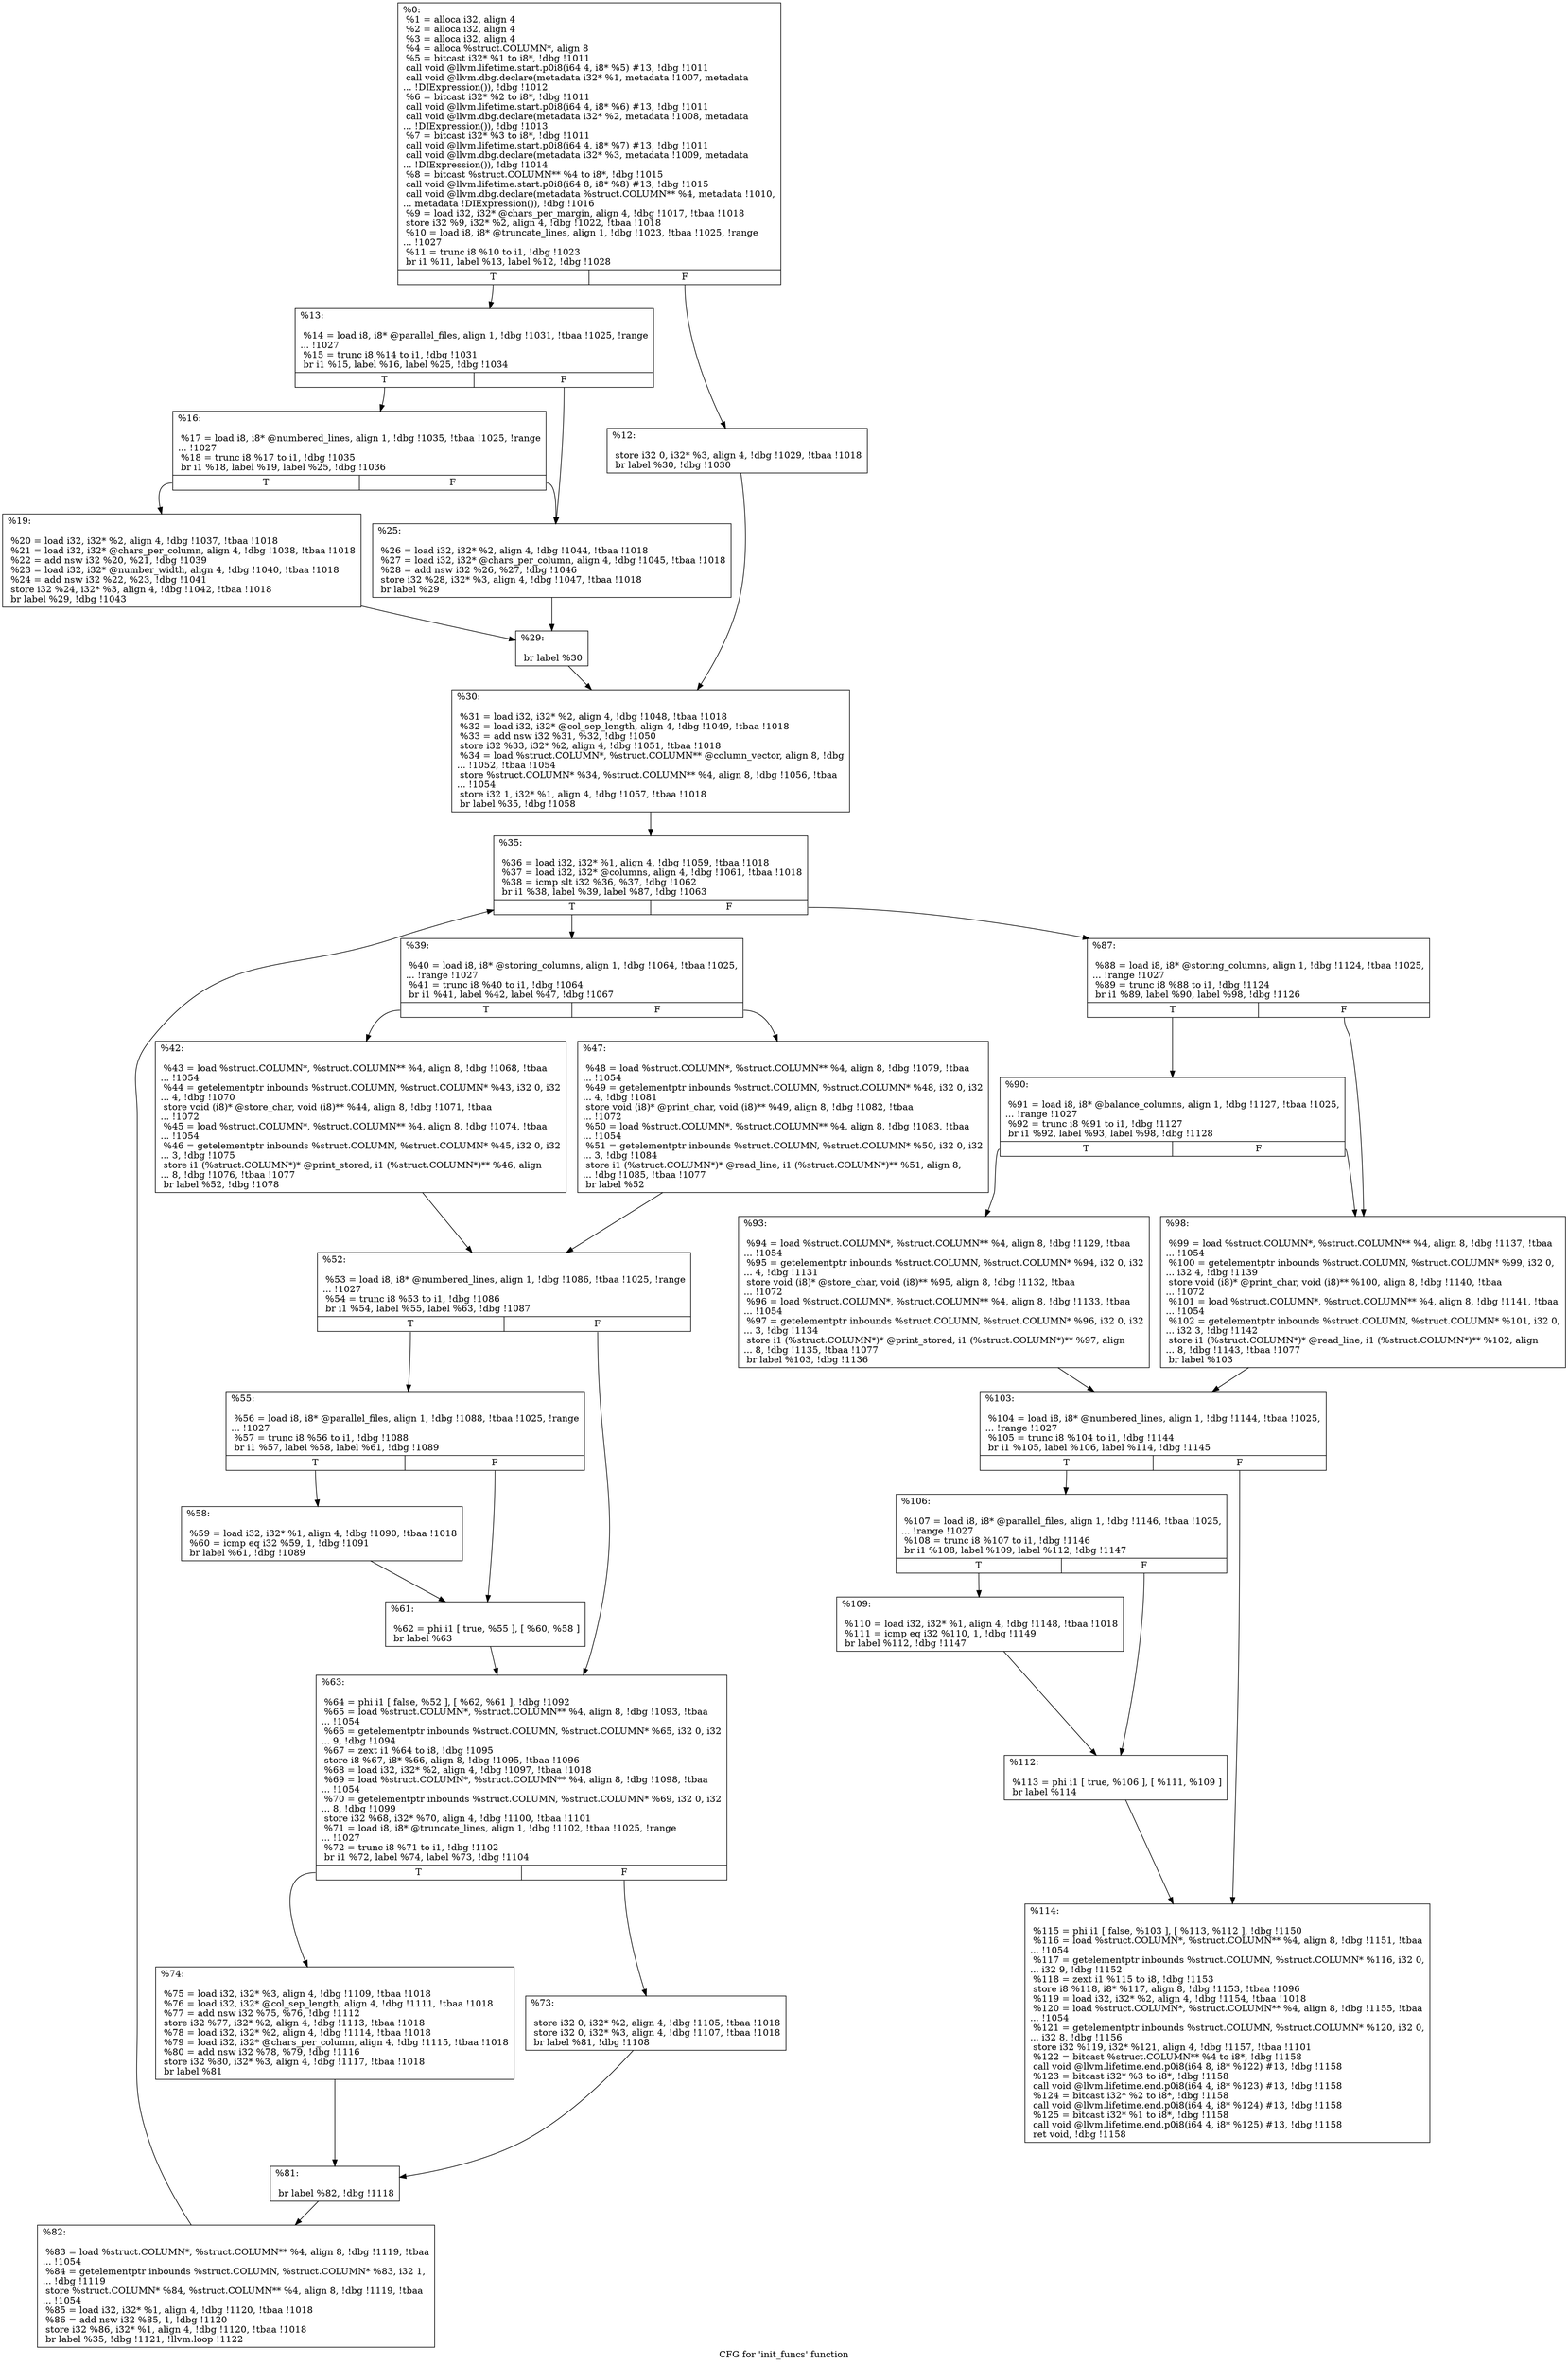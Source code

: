 digraph "CFG for 'init_funcs' function" {
	label="CFG for 'init_funcs' function";

	Node0x15af3c0 [shape=record,label="{%0:\l  %1 = alloca i32, align 4\l  %2 = alloca i32, align 4\l  %3 = alloca i32, align 4\l  %4 = alloca %struct.COLUMN*, align 8\l  %5 = bitcast i32* %1 to i8*, !dbg !1011\l  call void @llvm.lifetime.start.p0i8(i64 4, i8* %5) #13, !dbg !1011\l  call void @llvm.dbg.declare(metadata i32* %1, metadata !1007, metadata\l... !DIExpression()), !dbg !1012\l  %6 = bitcast i32* %2 to i8*, !dbg !1011\l  call void @llvm.lifetime.start.p0i8(i64 4, i8* %6) #13, !dbg !1011\l  call void @llvm.dbg.declare(metadata i32* %2, metadata !1008, metadata\l... !DIExpression()), !dbg !1013\l  %7 = bitcast i32* %3 to i8*, !dbg !1011\l  call void @llvm.lifetime.start.p0i8(i64 4, i8* %7) #13, !dbg !1011\l  call void @llvm.dbg.declare(metadata i32* %3, metadata !1009, metadata\l... !DIExpression()), !dbg !1014\l  %8 = bitcast %struct.COLUMN** %4 to i8*, !dbg !1015\l  call void @llvm.lifetime.start.p0i8(i64 8, i8* %8) #13, !dbg !1015\l  call void @llvm.dbg.declare(metadata %struct.COLUMN** %4, metadata !1010,\l... metadata !DIExpression()), !dbg !1016\l  %9 = load i32, i32* @chars_per_margin, align 4, !dbg !1017, !tbaa !1018\l  store i32 %9, i32* %2, align 4, !dbg !1022, !tbaa !1018\l  %10 = load i8, i8* @truncate_lines, align 1, !dbg !1023, !tbaa !1025, !range\l... !1027\l  %11 = trunc i8 %10 to i1, !dbg !1023\l  br i1 %11, label %13, label %12, !dbg !1028\l|{<s0>T|<s1>F}}"];
	Node0x15af3c0:s0 -> Node0x15af560;
	Node0x15af3c0:s1 -> Node0x15af510;
	Node0x15af510 [shape=record,label="{%12:\l\l  store i32 0, i32* %3, align 4, !dbg !1029, !tbaa !1018\l  br label %30, !dbg !1030\l}"];
	Node0x15af510 -> Node0x15af6f0;
	Node0x15af560 [shape=record,label="{%13:\l\l  %14 = load i8, i8* @parallel_files, align 1, !dbg !1031, !tbaa !1025, !range\l... !1027\l  %15 = trunc i8 %14 to i1, !dbg !1031\l  br i1 %15, label %16, label %25, !dbg !1034\l|{<s0>T|<s1>F}}"];
	Node0x15af560:s0 -> Node0x15af5b0;
	Node0x15af560:s1 -> Node0x15af650;
	Node0x15af5b0 [shape=record,label="{%16:\l\l  %17 = load i8, i8* @numbered_lines, align 1, !dbg !1035, !tbaa !1025, !range\l... !1027\l  %18 = trunc i8 %17 to i1, !dbg !1035\l  br i1 %18, label %19, label %25, !dbg !1036\l|{<s0>T|<s1>F}}"];
	Node0x15af5b0:s0 -> Node0x15af600;
	Node0x15af5b0:s1 -> Node0x15af650;
	Node0x15af600 [shape=record,label="{%19:\l\l  %20 = load i32, i32* %2, align 4, !dbg !1037, !tbaa !1018\l  %21 = load i32, i32* @chars_per_column, align 4, !dbg !1038, !tbaa !1018\l  %22 = add nsw i32 %20, %21, !dbg !1039\l  %23 = load i32, i32* @number_width, align 4, !dbg !1040, !tbaa !1018\l  %24 = add nsw i32 %22, %23, !dbg !1041\l  store i32 %24, i32* %3, align 4, !dbg !1042, !tbaa !1018\l  br label %29, !dbg !1043\l}"];
	Node0x15af600 -> Node0x15af6a0;
	Node0x15af650 [shape=record,label="{%25:\l\l  %26 = load i32, i32* %2, align 4, !dbg !1044, !tbaa !1018\l  %27 = load i32, i32* @chars_per_column, align 4, !dbg !1045, !tbaa !1018\l  %28 = add nsw i32 %26, %27, !dbg !1046\l  store i32 %28, i32* %3, align 4, !dbg !1047, !tbaa !1018\l  br label %29\l}"];
	Node0x15af650 -> Node0x15af6a0;
	Node0x15af6a0 [shape=record,label="{%29:\l\l  br label %30\l}"];
	Node0x15af6a0 -> Node0x15af6f0;
	Node0x15af6f0 [shape=record,label="{%30:\l\l  %31 = load i32, i32* %2, align 4, !dbg !1048, !tbaa !1018\l  %32 = load i32, i32* @col_sep_length, align 4, !dbg !1049, !tbaa !1018\l  %33 = add nsw i32 %31, %32, !dbg !1050\l  store i32 %33, i32* %2, align 4, !dbg !1051, !tbaa !1018\l  %34 = load %struct.COLUMN*, %struct.COLUMN** @column_vector, align 8, !dbg\l... !1052, !tbaa !1054\l  store %struct.COLUMN* %34, %struct.COLUMN** %4, align 8, !dbg !1056, !tbaa\l... !1054\l  store i32 1, i32* %1, align 4, !dbg !1057, !tbaa !1018\l  br label %35, !dbg !1058\l}"];
	Node0x15af6f0 -> Node0x15af740;
	Node0x15af740 [shape=record,label="{%35:\l\l  %36 = load i32, i32* %1, align 4, !dbg !1059, !tbaa !1018\l  %37 = load i32, i32* @columns, align 4, !dbg !1061, !tbaa !1018\l  %38 = icmp slt i32 %36, %37, !dbg !1062\l  br i1 %38, label %39, label %87, !dbg !1063\l|{<s0>T|<s1>F}}"];
	Node0x15af740:s0 -> Node0x15af790;
	Node0x15af740:s1 -> Node0x15afb50;
	Node0x15af790 [shape=record,label="{%39:\l\l  %40 = load i8, i8* @storing_columns, align 1, !dbg !1064, !tbaa !1025,\l... !range !1027\l  %41 = trunc i8 %40 to i1, !dbg !1064\l  br i1 %41, label %42, label %47, !dbg !1067\l|{<s0>T|<s1>F}}"];
	Node0x15af790:s0 -> Node0x15af7e0;
	Node0x15af790:s1 -> Node0x15af830;
	Node0x15af7e0 [shape=record,label="{%42:\l\l  %43 = load %struct.COLUMN*, %struct.COLUMN** %4, align 8, !dbg !1068, !tbaa\l... !1054\l  %44 = getelementptr inbounds %struct.COLUMN, %struct.COLUMN* %43, i32 0, i32\l... 4, !dbg !1070\l  store void (i8)* @store_char, void (i8)** %44, align 8, !dbg !1071, !tbaa\l... !1072\l  %45 = load %struct.COLUMN*, %struct.COLUMN** %4, align 8, !dbg !1074, !tbaa\l... !1054\l  %46 = getelementptr inbounds %struct.COLUMN, %struct.COLUMN* %45, i32 0, i32\l... 3, !dbg !1075\l  store i1 (%struct.COLUMN*)* @print_stored, i1 (%struct.COLUMN*)** %46, align\l... 8, !dbg !1076, !tbaa !1077\l  br label %52, !dbg !1078\l}"];
	Node0x15af7e0 -> Node0x15af880;
	Node0x15af830 [shape=record,label="{%47:\l\l  %48 = load %struct.COLUMN*, %struct.COLUMN** %4, align 8, !dbg !1079, !tbaa\l... !1054\l  %49 = getelementptr inbounds %struct.COLUMN, %struct.COLUMN* %48, i32 0, i32\l... 4, !dbg !1081\l  store void (i8)* @print_char, void (i8)** %49, align 8, !dbg !1082, !tbaa\l... !1072\l  %50 = load %struct.COLUMN*, %struct.COLUMN** %4, align 8, !dbg !1083, !tbaa\l... !1054\l  %51 = getelementptr inbounds %struct.COLUMN, %struct.COLUMN* %50, i32 0, i32\l... 3, !dbg !1084\l  store i1 (%struct.COLUMN*)* @read_line, i1 (%struct.COLUMN*)** %51, align 8,\l... !dbg !1085, !tbaa !1077\l  br label %52\l}"];
	Node0x15af830 -> Node0x15af880;
	Node0x15af880 [shape=record,label="{%52:\l\l  %53 = load i8, i8* @numbered_lines, align 1, !dbg !1086, !tbaa !1025, !range\l... !1027\l  %54 = trunc i8 %53 to i1, !dbg !1086\l  br i1 %54, label %55, label %63, !dbg !1087\l|{<s0>T|<s1>F}}"];
	Node0x15af880:s0 -> Node0x15af8d0;
	Node0x15af880:s1 -> Node0x15af9c0;
	Node0x15af8d0 [shape=record,label="{%55:\l\l  %56 = load i8, i8* @parallel_files, align 1, !dbg !1088, !tbaa !1025, !range\l... !1027\l  %57 = trunc i8 %56 to i1, !dbg !1088\l  br i1 %57, label %58, label %61, !dbg !1089\l|{<s0>T|<s1>F}}"];
	Node0x15af8d0:s0 -> Node0x15af920;
	Node0x15af8d0:s1 -> Node0x15af970;
	Node0x15af920 [shape=record,label="{%58:\l\l  %59 = load i32, i32* %1, align 4, !dbg !1090, !tbaa !1018\l  %60 = icmp eq i32 %59, 1, !dbg !1091\l  br label %61, !dbg !1089\l}"];
	Node0x15af920 -> Node0x15af970;
	Node0x15af970 [shape=record,label="{%61:\l\l  %62 = phi i1 [ true, %55 ], [ %60, %58 ]\l  br label %63\l}"];
	Node0x15af970 -> Node0x15af9c0;
	Node0x15af9c0 [shape=record,label="{%63:\l\l  %64 = phi i1 [ false, %52 ], [ %62, %61 ], !dbg !1092\l  %65 = load %struct.COLUMN*, %struct.COLUMN** %4, align 8, !dbg !1093, !tbaa\l... !1054\l  %66 = getelementptr inbounds %struct.COLUMN, %struct.COLUMN* %65, i32 0, i32\l... 9, !dbg !1094\l  %67 = zext i1 %64 to i8, !dbg !1095\l  store i8 %67, i8* %66, align 8, !dbg !1095, !tbaa !1096\l  %68 = load i32, i32* %2, align 4, !dbg !1097, !tbaa !1018\l  %69 = load %struct.COLUMN*, %struct.COLUMN** %4, align 8, !dbg !1098, !tbaa\l... !1054\l  %70 = getelementptr inbounds %struct.COLUMN, %struct.COLUMN* %69, i32 0, i32\l... 8, !dbg !1099\l  store i32 %68, i32* %70, align 4, !dbg !1100, !tbaa !1101\l  %71 = load i8, i8* @truncate_lines, align 1, !dbg !1102, !tbaa !1025, !range\l... !1027\l  %72 = trunc i8 %71 to i1, !dbg !1102\l  br i1 %72, label %74, label %73, !dbg !1104\l|{<s0>T|<s1>F}}"];
	Node0x15af9c0:s0 -> Node0x15afa60;
	Node0x15af9c0:s1 -> Node0x15afa10;
	Node0x15afa10 [shape=record,label="{%73:\l\l  store i32 0, i32* %2, align 4, !dbg !1105, !tbaa !1018\l  store i32 0, i32* %3, align 4, !dbg !1107, !tbaa !1018\l  br label %81, !dbg !1108\l}"];
	Node0x15afa10 -> Node0x15afab0;
	Node0x15afa60 [shape=record,label="{%74:\l\l  %75 = load i32, i32* %3, align 4, !dbg !1109, !tbaa !1018\l  %76 = load i32, i32* @col_sep_length, align 4, !dbg !1111, !tbaa !1018\l  %77 = add nsw i32 %75, %76, !dbg !1112\l  store i32 %77, i32* %2, align 4, !dbg !1113, !tbaa !1018\l  %78 = load i32, i32* %2, align 4, !dbg !1114, !tbaa !1018\l  %79 = load i32, i32* @chars_per_column, align 4, !dbg !1115, !tbaa !1018\l  %80 = add nsw i32 %78, %79, !dbg !1116\l  store i32 %80, i32* %3, align 4, !dbg !1117, !tbaa !1018\l  br label %81\l}"];
	Node0x15afa60 -> Node0x15afab0;
	Node0x15afab0 [shape=record,label="{%81:\l\l  br label %82, !dbg !1118\l}"];
	Node0x15afab0 -> Node0x15afb00;
	Node0x15afb00 [shape=record,label="{%82:\l\l  %83 = load %struct.COLUMN*, %struct.COLUMN** %4, align 8, !dbg !1119, !tbaa\l... !1054\l  %84 = getelementptr inbounds %struct.COLUMN, %struct.COLUMN* %83, i32 1,\l... !dbg !1119\l  store %struct.COLUMN* %84, %struct.COLUMN** %4, align 8, !dbg !1119, !tbaa\l... !1054\l  %85 = load i32, i32* %1, align 4, !dbg !1120, !tbaa !1018\l  %86 = add nsw i32 %85, 1, !dbg !1120\l  store i32 %86, i32* %1, align 4, !dbg !1120, !tbaa !1018\l  br label %35, !dbg !1121, !llvm.loop !1122\l}"];
	Node0x15afb00 -> Node0x15af740;
	Node0x15afb50 [shape=record,label="{%87:\l\l  %88 = load i8, i8* @storing_columns, align 1, !dbg !1124, !tbaa !1025,\l... !range !1027\l  %89 = trunc i8 %88 to i1, !dbg !1124\l  br i1 %89, label %90, label %98, !dbg !1126\l|{<s0>T|<s1>F}}"];
	Node0x15afb50:s0 -> Node0x15afba0;
	Node0x15afb50:s1 -> Node0x15afc40;
	Node0x15afba0 [shape=record,label="{%90:\l\l  %91 = load i8, i8* @balance_columns, align 1, !dbg !1127, !tbaa !1025,\l... !range !1027\l  %92 = trunc i8 %91 to i1, !dbg !1127\l  br i1 %92, label %93, label %98, !dbg !1128\l|{<s0>T|<s1>F}}"];
	Node0x15afba0:s0 -> Node0x15afbf0;
	Node0x15afba0:s1 -> Node0x15afc40;
	Node0x15afbf0 [shape=record,label="{%93:\l\l  %94 = load %struct.COLUMN*, %struct.COLUMN** %4, align 8, !dbg !1129, !tbaa\l... !1054\l  %95 = getelementptr inbounds %struct.COLUMN, %struct.COLUMN* %94, i32 0, i32\l... 4, !dbg !1131\l  store void (i8)* @store_char, void (i8)** %95, align 8, !dbg !1132, !tbaa\l... !1072\l  %96 = load %struct.COLUMN*, %struct.COLUMN** %4, align 8, !dbg !1133, !tbaa\l... !1054\l  %97 = getelementptr inbounds %struct.COLUMN, %struct.COLUMN* %96, i32 0, i32\l... 3, !dbg !1134\l  store i1 (%struct.COLUMN*)* @print_stored, i1 (%struct.COLUMN*)** %97, align\l... 8, !dbg !1135, !tbaa !1077\l  br label %103, !dbg !1136\l}"];
	Node0x15afbf0 -> Node0x15afc90;
	Node0x15afc40 [shape=record,label="{%98:\l\l  %99 = load %struct.COLUMN*, %struct.COLUMN** %4, align 8, !dbg !1137, !tbaa\l... !1054\l  %100 = getelementptr inbounds %struct.COLUMN, %struct.COLUMN* %99, i32 0,\l... i32 4, !dbg !1139\l  store void (i8)* @print_char, void (i8)** %100, align 8, !dbg !1140, !tbaa\l... !1072\l  %101 = load %struct.COLUMN*, %struct.COLUMN** %4, align 8, !dbg !1141, !tbaa\l... !1054\l  %102 = getelementptr inbounds %struct.COLUMN, %struct.COLUMN* %101, i32 0,\l... i32 3, !dbg !1142\l  store i1 (%struct.COLUMN*)* @read_line, i1 (%struct.COLUMN*)** %102, align\l... 8, !dbg !1143, !tbaa !1077\l  br label %103\l}"];
	Node0x15afc40 -> Node0x15afc90;
	Node0x15afc90 [shape=record,label="{%103:\l\l  %104 = load i8, i8* @numbered_lines, align 1, !dbg !1144, !tbaa !1025,\l... !range !1027\l  %105 = trunc i8 %104 to i1, !dbg !1144\l  br i1 %105, label %106, label %114, !dbg !1145\l|{<s0>T|<s1>F}}"];
	Node0x15afc90:s0 -> Node0x15afce0;
	Node0x15afc90:s1 -> Node0x15afdd0;
	Node0x15afce0 [shape=record,label="{%106:\l\l  %107 = load i8, i8* @parallel_files, align 1, !dbg !1146, !tbaa !1025,\l... !range !1027\l  %108 = trunc i8 %107 to i1, !dbg !1146\l  br i1 %108, label %109, label %112, !dbg !1147\l|{<s0>T|<s1>F}}"];
	Node0x15afce0:s0 -> Node0x15afd30;
	Node0x15afce0:s1 -> Node0x15afd80;
	Node0x15afd30 [shape=record,label="{%109:\l\l  %110 = load i32, i32* %1, align 4, !dbg !1148, !tbaa !1018\l  %111 = icmp eq i32 %110, 1, !dbg !1149\l  br label %112, !dbg !1147\l}"];
	Node0x15afd30 -> Node0x15afd80;
	Node0x15afd80 [shape=record,label="{%112:\l\l  %113 = phi i1 [ true, %106 ], [ %111, %109 ]\l  br label %114\l}"];
	Node0x15afd80 -> Node0x15afdd0;
	Node0x15afdd0 [shape=record,label="{%114:\l\l  %115 = phi i1 [ false, %103 ], [ %113, %112 ], !dbg !1150\l  %116 = load %struct.COLUMN*, %struct.COLUMN** %4, align 8, !dbg !1151, !tbaa\l... !1054\l  %117 = getelementptr inbounds %struct.COLUMN, %struct.COLUMN* %116, i32 0,\l... i32 9, !dbg !1152\l  %118 = zext i1 %115 to i8, !dbg !1153\l  store i8 %118, i8* %117, align 8, !dbg !1153, !tbaa !1096\l  %119 = load i32, i32* %2, align 4, !dbg !1154, !tbaa !1018\l  %120 = load %struct.COLUMN*, %struct.COLUMN** %4, align 8, !dbg !1155, !tbaa\l... !1054\l  %121 = getelementptr inbounds %struct.COLUMN, %struct.COLUMN* %120, i32 0,\l... i32 8, !dbg !1156\l  store i32 %119, i32* %121, align 4, !dbg !1157, !tbaa !1101\l  %122 = bitcast %struct.COLUMN** %4 to i8*, !dbg !1158\l  call void @llvm.lifetime.end.p0i8(i64 8, i8* %122) #13, !dbg !1158\l  %123 = bitcast i32* %3 to i8*, !dbg !1158\l  call void @llvm.lifetime.end.p0i8(i64 4, i8* %123) #13, !dbg !1158\l  %124 = bitcast i32* %2 to i8*, !dbg !1158\l  call void @llvm.lifetime.end.p0i8(i64 4, i8* %124) #13, !dbg !1158\l  %125 = bitcast i32* %1 to i8*, !dbg !1158\l  call void @llvm.lifetime.end.p0i8(i64 4, i8* %125) #13, !dbg !1158\l  ret void, !dbg !1158\l}"];
}
